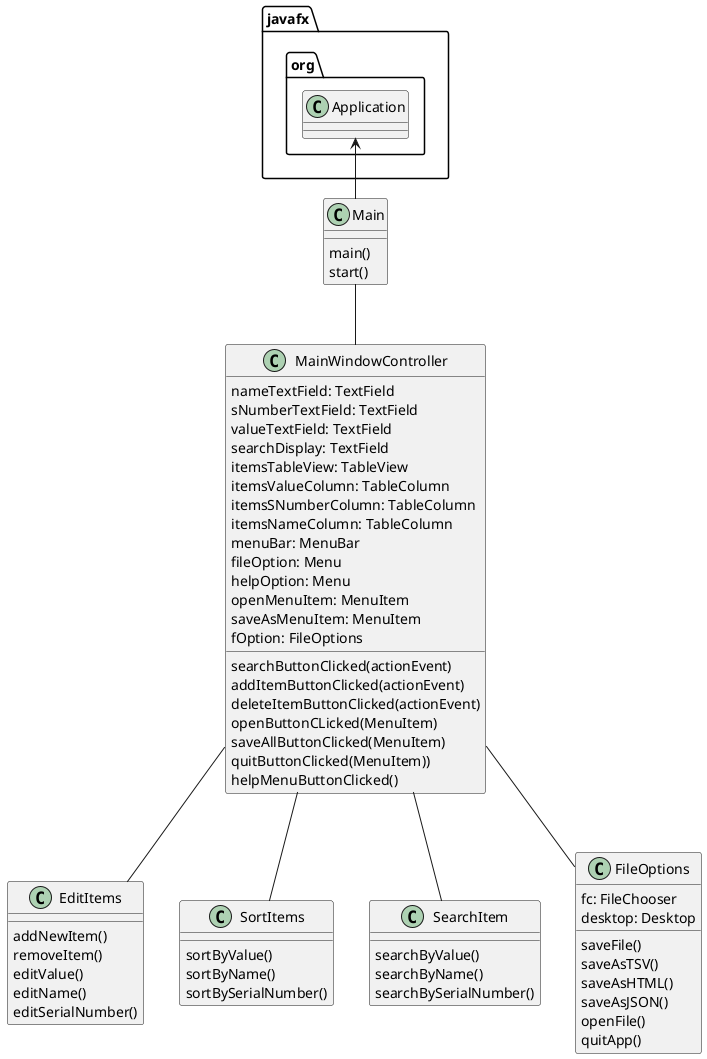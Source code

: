 @startuml

javafx.org.Application <-- Main
Main -- MainWindowController
MainWindowController -- EditItems
MainWindowController -- SortItems
MainWindowController -- SearchItem
MainWindowController -- FileOptions

class Main{
    main()
    start()
}

class MainWindowController{
    nameTextField: TextField
    sNumberTextField: TextField
    valueTextField: TextField
    searchDisplay: TextField
    itemsTableView: TableView
    itemsValueColumn: TableColumn
    itemsSNumberColumn: TableColumn
    itemsNameColumn: TableColumn
    menuBar: MenuBar
    fileOption: Menu
    helpOption: Menu
    openMenuItem: MenuItem
    saveAsMenuItem: MenuItem
    fOption: FileOptions

    searchButtonClicked(actionEvent)
    addItemButtonClicked(actionEvent)
    deleteItemButtonClicked(actionEvent)
    openButtonCLicked(MenuItem)
    saveAllButtonClicked(MenuItem)
    quitButtonClicked(MenuItem))
    helpMenuButtonClicked()
}

class EditItems {
    addNewItem()
    removeItem()
    editValue()
    editName()
    editSerialNumber()
}

class SortItems{
    sortByValue()
    sortByName()
    sortBySerialNumber()
}

class SearchItem{
    searchByValue()
    searchByName()
    searchBySerialNumber()
}

class FileOptions{
    fc: FileChooser
    desktop: Desktop

    saveFile()
    saveAsTSV()
    saveAsHTML()
    saveAsJSON()
    openFile()
    quitApp()
}


@enduml